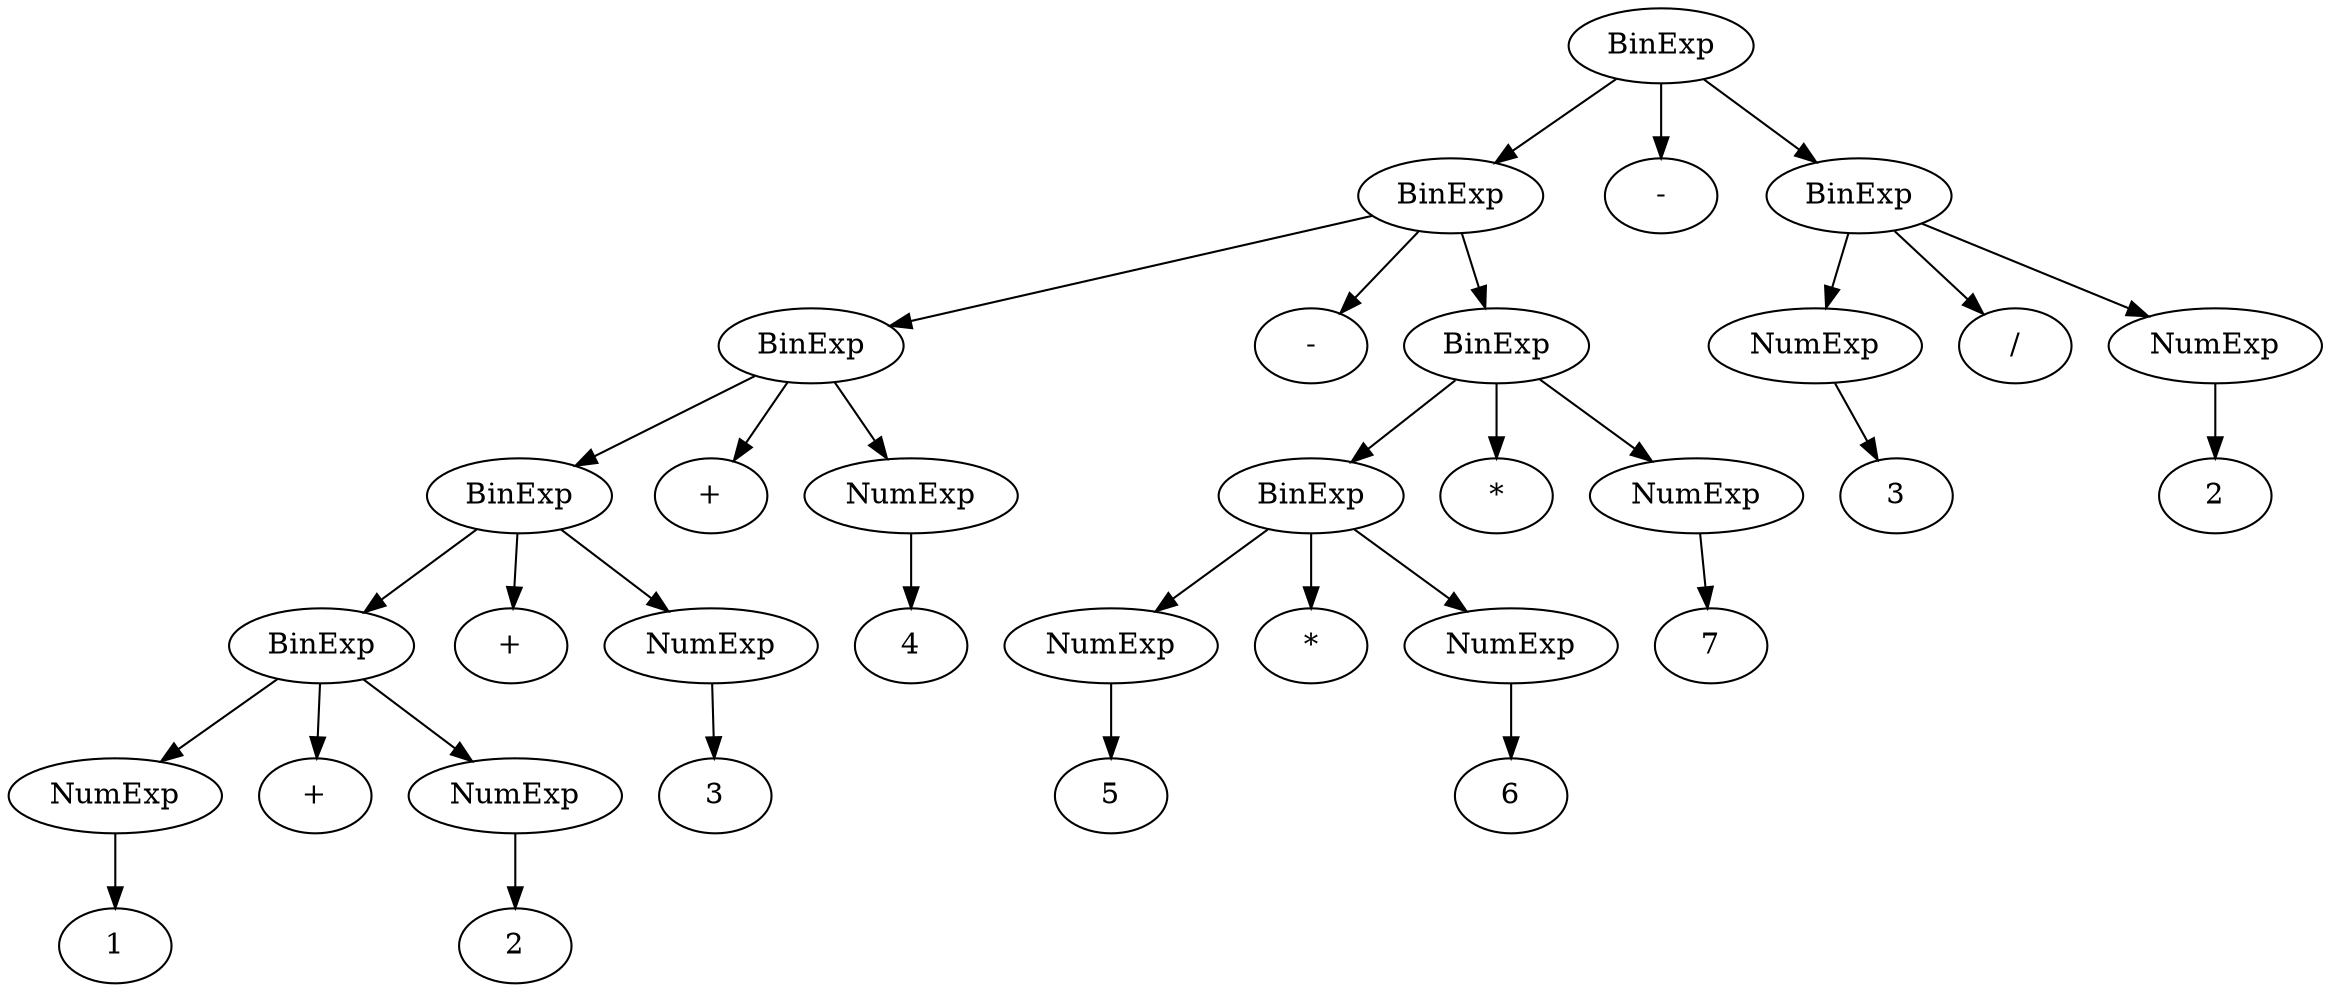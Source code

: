 digraph my_graph {
9244448;
9244448[label = "BinExp"];
9244448->9244288;
9244288[label = "BinExp"];
9244288->9244048;
9244048[label = "BinExp"];
9244048->9243968;
9243968[label = "BinExp"];
9243968->9243888;
9243888[label = "BinExp"];
9243888->9243824
9243824[label = "NumExp"];
9243824->9243832;
9243832[label=1];
9243888->9243912;
9243912[label= "+" ];
9243888->9243856
9243856[label = "NumExp"];
9243856->9243864;
9243864[label=2];
9243968->9243992;
9243992[label= "+" ];
9243968->9243936
9243936[label = "NumExp"];
9243936->9243944;
9243944[label=3];
9244048->9244072;
9244072[label= "+" ];
9244048->9244016
9244016[label = "NumExp"];
9244016->9244024;
9244024[label=4];
9244288->9244312;
9244312[label= "-" ];
9244288->9244240;
9244240[label = "BinExp"];
9244240->9244160;
9244160[label = "BinExp"];
9244160->9244096
9244096[label = "NumExp"];
9244096->9244104;
9244104[label=5];
9244160->9244184;
9244184[label= "*" ];
9244160->9244128
9244128[label = "NumExp"];
9244128->9244136;
9244136[label=6];
9244240->9244264;
9244264[label= "*" ];
9244240->9244208
9244208[label = "NumExp"];
9244208->9244216;
9244216[label=7];
9244448->9244472;
9244472[label= "-" ];
9244448->9244400;
9244400[label = "BinExp"];
9244400->9244336
9244336[label = "NumExp"];
9244336->9244344;
9244344[label=3];
9244400->9244424;
9244424[label= "/" ];
9244400->9244368
9244368[label = "NumExp"];
9244368->9244376;
9244376[label=2];

}